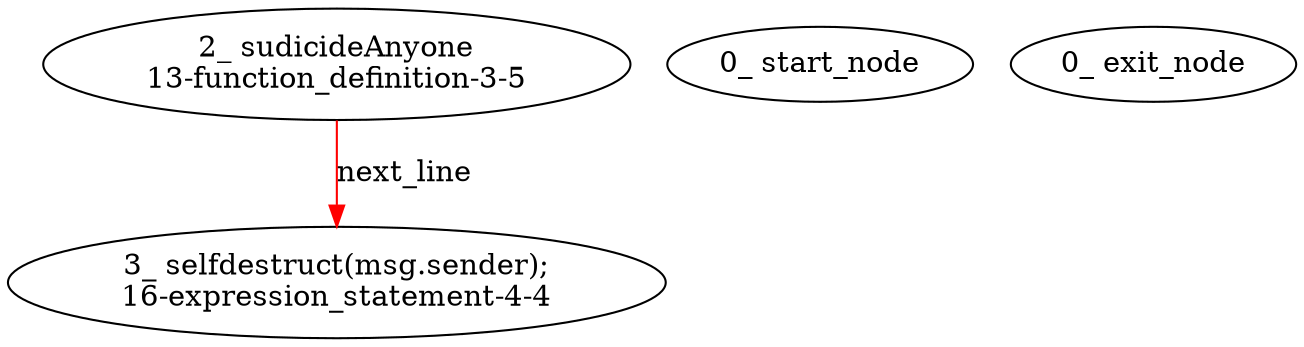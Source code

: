 digraph  {
13 [label="2_ sudicideAnyone\n13-function_definition-3-5", type_label=function_definition];
16 [label="3_ selfdestruct(msg.sender);\n16-expression_statement-4-4", type_label=expression_statement];
1 [label="0_ start_node", type_label=start];
2 [label="0_ exit_node", type_label=exit];
13 -> 16  [color=red, controlflow_type=next_line, edge_type=CFG_edge, key=0, label=next_line];
}
